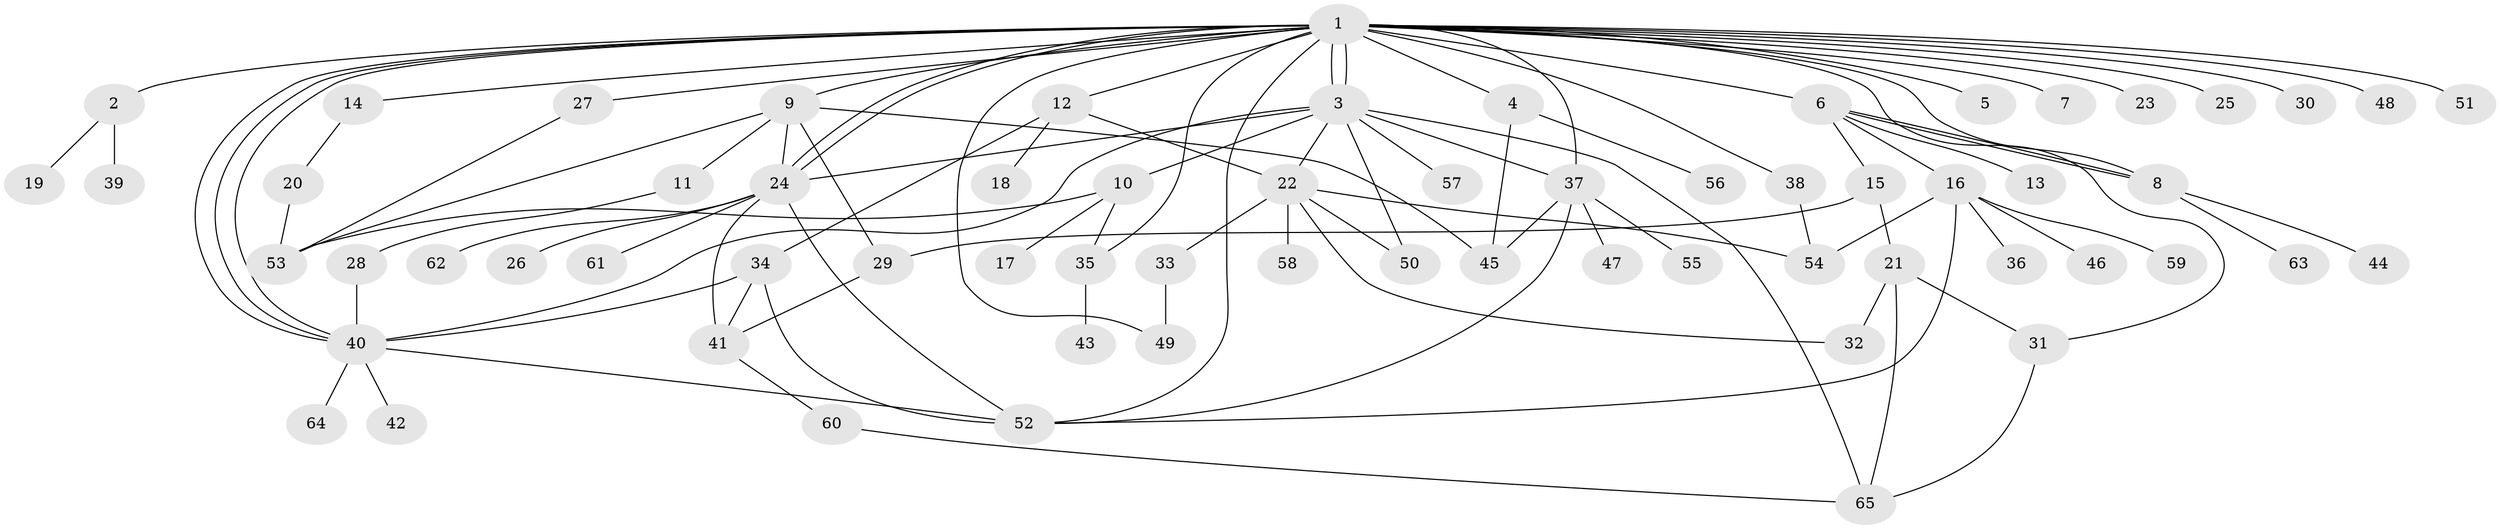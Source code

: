 // Generated by graph-tools (version 1.1) at 2025/01/03/09/25 03:01:50]
// undirected, 65 vertices, 100 edges
graph export_dot {
graph [start="1"]
  node [color=gray90,style=filled];
  1;
  2;
  3;
  4;
  5;
  6;
  7;
  8;
  9;
  10;
  11;
  12;
  13;
  14;
  15;
  16;
  17;
  18;
  19;
  20;
  21;
  22;
  23;
  24;
  25;
  26;
  27;
  28;
  29;
  30;
  31;
  32;
  33;
  34;
  35;
  36;
  37;
  38;
  39;
  40;
  41;
  42;
  43;
  44;
  45;
  46;
  47;
  48;
  49;
  50;
  51;
  52;
  53;
  54;
  55;
  56;
  57;
  58;
  59;
  60;
  61;
  62;
  63;
  64;
  65;
  1 -- 2;
  1 -- 3;
  1 -- 3;
  1 -- 4;
  1 -- 5;
  1 -- 6;
  1 -- 7;
  1 -- 8;
  1 -- 9;
  1 -- 12;
  1 -- 14;
  1 -- 23;
  1 -- 24;
  1 -- 24;
  1 -- 25;
  1 -- 27;
  1 -- 30;
  1 -- 31;
  1 -- 35;
  1 -- 37;
  1 -- 38;
  1 -- 40;
  1 -- 40;
  1 -- 40;
  1 -- 48;
  1 -- 49;
  1 -- 51;
  1 -- 52;
  2 -- 19;
  2 -- 39;
  3 -- 10;
  3 -- 22;
  3 -- 24;
  3 -- 37;
  3 -- 40;
  3 -- 50;
  3 -- 57;
  3 -- 65;
  4 -- 45;
  4 -- 56;
  6 -- 8;
  6 -- 8;
  6 -- 13;
  6 -- 15;
  6 -- 16;
  8 -- 44;
  8 -- 63;
  9 -- 11;
  9 -- 24;
  9 -- 29;
  9 -- 45;
  9 -- 53;
  10 -- 17;
  10 -- 35;
  10 -- 53;
  11 -- 28;
  12 -- 18;
  12 -- 22;
  12 -- 34;
  14 -- 20;
  15 -- 21;
  15 -- 29;
  16 -- 36;
  16 -- 46;
  16 -- 52;
  16 -- 54;
  16 -- 59;
  20 -- 53;
  21 -- 31;
  21 -- 32;
  21 -- 65;
  22 -- 32;
  22 -- 33;
  22 -- 50;
  22 -- 54;
  22 -- 58;
  24 -- 26;
  24 -- 41;
  24 -- 52;
  24 -- 61;
  24 -- 62;
  27 -- 53;
  28 -- 40;
  29 -- 41;
  31 -- 65;
  33 -- 49;
  34 -- 40;
  34 -- 41;
  34 -- 52;
  35 -- 43;
  37 -- 45;
  37 -- 47;
  37 -- 52;
  37 -- 55;
  38 -- 54;
  40 -- 42;
  40 -- 52;
  40 -- 64;
  41 -- 60;
  60 -- 65;
}
